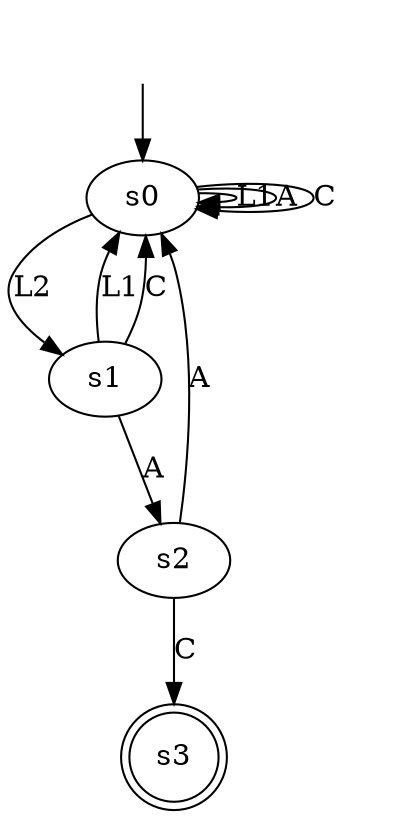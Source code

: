 digraph "output/magento_result_b_0.9" {
s0 [label=s0];
s1 [label=s1];
s2 [label=s2];
s3 [label=s3, shape=doublecircle];
s0 -> s0  [label=L1];
s0 -> s1  [label=L2];
s0 -> s0  [label=A];
s0 -> s0  [label=C];
s1 -> s0  [label=L1];
s1 -> s2  [label=A];
s1 -> s0  [label=C];
s2 -> s0  [label=A];
s2 -> s3  [label=C];
__start0 [label="", shape=none];
__start0 -> s0  [label=""];
}
